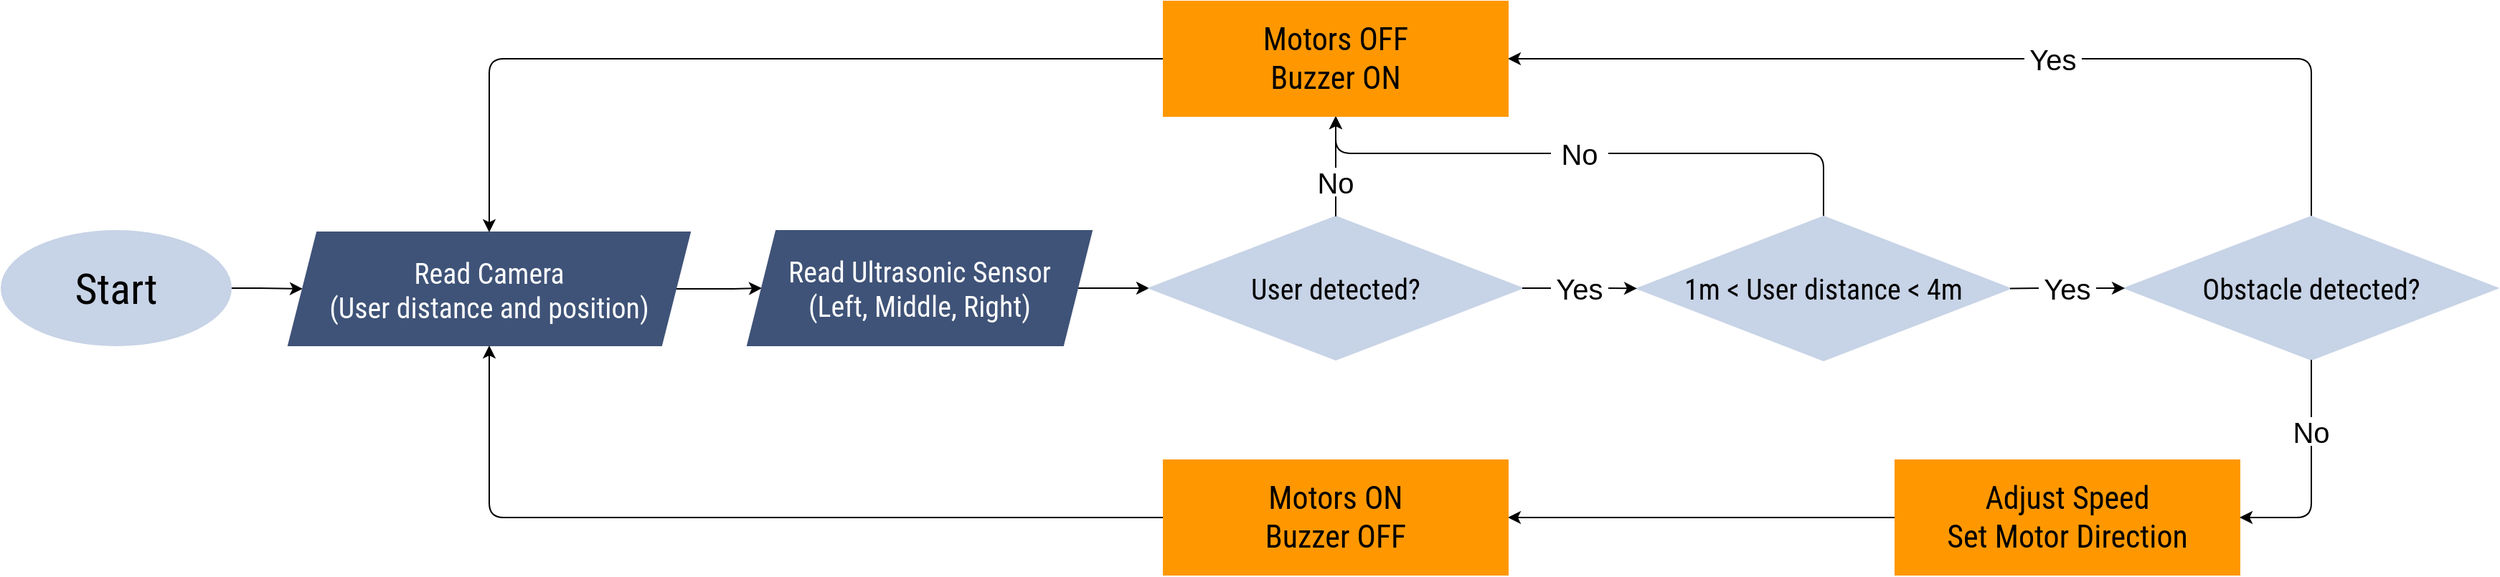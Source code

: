 <mxfile version="14.5.7" type="github">
  <diagram id="eo296pFKSWCKGFNeOVWX" name="Page-1">
    <mxGraphModel dx="2031" dy="1089" grid="1" gridSize="10" guides="1" tooltips="1" connect="1" arrows="1" fold="1" page="1" pageScale="1" pageWidth="2336" pageHeight="1654" math="0" shadow="0">
      <root>
        <mxCell id="0" />
        <mxCell id="1" parent="0" />
        <mxCell id="xRA5tRHXkosrzog23oF8-5" value="" style="edgeStyle=orthogonalEdgeStyle;rounded=0;orthogonalLoop=1;jettySize=auto;html=1;" parent="1" source="xRA5tRHXkosrzog23oF8-3" target="xRA5tRHXkosrzog23oF8-4" edge="1">
          <mxGeometry relative="1" as="geometry" />
        </mxCell>
        <mxCell id="xRA5tRHXkosrzog23oF8-3" value="&lt;font style=&quot;font-size: 30px;&quot;&gt;Start&lt;/font&gt;" style="ellipse;whiteSpace=wrap;html=1;fontSize=30;fontFamily=Roboto Condensed;fontSource=https%3A%2F%2Ffonts.googleapis.com%2Fcss%3Ffamily%3DRoboto%2BCondensed;fillColor=#C7D3E6;strokeColor=#C7D3E6;" parent="1" vertex="1">
          <mxGeometry x="20" y="1340" width="160" height="80" as="geometry" />
        </mxCell>
        <mxCell id="xRA5tRHXkosrzog23oF8-7" value="" style="edgeStyle=orthogonalEdgeStyle;rounded=0;orthogonalLoop=1;jettySize=auto;html=1;entryX=0;entryY=0.5;entryDx=0;entryDy=0;exitX=1;exitY=0.5;exitDx=0;exitDy=0;" parent="1" source="xRA5tRHXkosrzog23oF8-4" target="xRA5tRHXkosrzog23oF8-6" edge="1">
          <mxGeometry relative="1" as="geometry">
            <Array as="points">
              <mxPoint x="530" y="1381" />
            </Array>
          </mxGeometry>
        </mxCell>
        <mxCell id="xRA5tRHXkosrzog23oF8-4" value="Read Camera&lt;br style=&quot;font-size: 20px;&quot;&gt;(User distance and position)" style="shape=parallelogram;perimeter=parallelogramPerimeter;whiteSpace=wrap;html=1;fixedSize=1;fontSize=20;fontFamily=Roboto Condensed;fontSource=https%3A%2F%2Ffonts.googleapis.com%2Fcss%3Ffamily%3DRoboto%2BCondensed;fillColor=#3F5378;strokeColor=#3F5378;fontColor=#FFFFFF;" parent="1" vertex="1">
          <mxGeometry x="220" y="1341" width="280" height="79" as="geometry" />
        </mxCell>
        <mxCell id="xRA5tRHXkosrzog23oF8-9" value="" style="edgeStyle=orthogonalEdgeStyle;rounded=0;orthogonalLoop=1;jettySize=auto;html=1;" parent="1" source="xRA5tRHXkosrzog23oF8-6" target="xRA5tRHXkosrzog23oF8-8" edge="1">
          <mxGeometry relative="1" as="geometry" />
        </mxCell>
        <mxCell id="xRA5tRHXkosrzog23oF8-6" value="Read Ultrasonic Sensor&lt;br style=&quot;font-size: 20px;&quot;&gt;(Left, Middle, Right)" style="shape=parallelogram;perimeter=parallelogramPerimeter;whiteSpace=wrap;html=1;fixedSize=1;fontSize=20;fontFamily=Roboto Condensed;fontSource=https%3A%2F%2Ffonts.googleapis.com%2Fcss%3Ffamily%3DRoboto%2BCondensed;fillColor=#3F5378;strokeColor=#3F5378;fontColor=#FFFFFF;" parent="1" vertex="1">
          <mxGeometry x="540" y="1340" width="240" height="80" as="geometry" />
        </mxCell>
        <mxCell id="xRA5tRHXkosrzog23oF8-8" value="User detected?" style="rhombus;whiteSpace=wrap;html=1;fontSize=20;fontFamily=Roboto Condensed;fontSource=https%3A%2F%2Ffonts.googleapis.com%2Fcss%3Ffamily%3DRoboto%2BCondensed;fillColor=#C7D3E6;strokeColor=#C7D3E6;" parent="1" vertex="1">
          <mxGeometry x="820" y="1330" width="260" height="100" as="geometry" />
        </mxCell>
        <mxCell id="xRA5tRHXkosrzog23oF8-22" style="edgeStyle=orthogonalEdgeStyle;rounded=1;orthogonalLoop=1;jettySize=auto;html=1;entryX=0.5;entryY=0;entryDx=0;entryDy=0;" parent="1" source="xRA5tRHXkosrzog23oF8-15" target="xRA5tRHXkosrzog23oF8-4" edge="1">
          <mxGeometry relative="1" as="geometry">
            <mxPoint x="360" y="1340" as="targetPoint" />
          </mxGeometry>
        </mxCell>
        <mxCell id="xRA5tRHXkosrzog23oF8-15" value="Motors OFF&lt;br style=&quot;font-size: 20px;&quot;&gt;Buzzer ON" style="whiteSpace=wrap;html=1;fontSize=20;fontFamily=Roboto Condensed;fontSource=https%3A%2F%2Ffonts.googleapis.com%2Fcss%3Ffamily%3DRoboto%2BCondensed;fillColor=#FF9800;strokeColor=#FF9800;" parent="1" vertex="1">
          <mxGeometry x="830" y="1180" width="240" height="80" as="geometry" />
        </mxCell>
        <mxCell id="xRA5tRHXkosrzog23oF8-23" style="edgeStyle=orthogonalEdgeStyle;rounded=1;orthogonalLoop=1;jettySize=auto;html=1;exitX=0;exitY=0.5;exitDx=0;exitDy=0;entryX=0.5;entryY=1;entryDx=0;entryDy=0;" parent="1" source="xRA5tRHXkosrzog23oF8-18" target="xRA5tRHXkosrzog23oF8-4" edge="1">
          <mxGeometry relative="1" as="geometry" />
        </mxCell>
        <mxCell id="xRA5tRHXkosrzog23oF8-18" value="Motors ON&lt;br style=&quot;font-size: 20px;&quot;&gt;Buzzer OFF" style="whiteSpace=wrap;html=1;fontSize=20;fontFamily=Roboto Condensed;fontSource=https%3A%2F%2Ffonts.googleapis.com%2Fcss%3Ffamily%3DRoboto%2BCondensed;fillColor=#FF9800;strokeColor=#FF9800;" parent="1" vertex="1">
          <mxGeometry x="830" y="1500" width="240" height="80" as="geometry" />
        </mxCell>
        <mxCell id="xRA5tRHXkosrzog23oF8-21" style="edgeStyle=orthogonalEdgeStyle;rounded=0;orthogonalLoop=1;jettySize=auto;html=1;exitX=0;exitY=0.5;exitDx=0;exitDy=0;entryX=1;entryY=0.5;entryDx=0;entryDy=0;" parent="1" source="xRA5tRHXkosrzog23oF8-19" target="xRA5tRHXkosrzog23oF8-18" edge="1">
          <mxGeometry relative="1" as="geometry" />
        </mxCell>
        <mxCell id="xRA5tRHXkosrzog23oF8-19" value="Adjust Speed&lt;br style=&quot;font-size: 22px;&quot;&gt;Set Motor Direction" style="whiteSpace=wrap;html=1;fontSize=22;fontFamily=Roboto Condensed;fontSource=https%3A%2F%2Ffonts.googleapis.com%2Fcss%3Ffamily%3DRoboto%2BCondensed;fillColor=#FF9800;strokeColor=#FF9800;" parent="1" vertex="1">
          <mxGeometry x="1340" y="1500" width="240" height="80" as="geometry" />
        </mxCell>
        <mxCell id="xRA5tRHXkosrzog23oF8-24" value="Yes" style="text;html=1;align=center;verticalAlign=middle;whiteSpace=wrap;rounded=0;fontSize=20;" parent="1" vertex="1">
          <mxGeometry x="1100" y="1370" width="40" height="20" as="geometry" />
        </mxCell>
        <mxCell id="xRA5tRHXkosrzog23oF8-46" value="Yes" style="text;html=1;align=center;verticalAlign=middle;whiteSpace=wrap;rounded=0;fontSize=20;" parent="1" vertex="1">
          <mxGeometry x="1440" y="1370" width="40" height="20" as="geometry" />
        </mxCell>
        <mxCell id="xRA5tRHXkosrzog23oF8-48" value="Yes" style="text;html=1;align=center;verticalAlign=middle;whiteSpace=wrap;rounded=0;fontSize=20;" parent="1" vertex="1">
          <mxGeometry x="1430" y="1208.75" width="40" height="22.5" as="geometry" />
        </mxCell>
        <mxCell id="xRA5tRHXkosrzog23oF8-58" value="" style="elbow=horizontal;endArrow=classic;html=1;fontFamily=roboto;fontSource=https%3A%2F%2Ffonts.googleapis.com%2Fcss%3Ffamily%3Droboto;fontSize=20;entryX=1;entryY=0.5;entryDx=0;entryDy=0;exitX=0;exitY=0.5;exitDx=0;exitDy=0;" parent="1" source="xRA5tRHXkosrzog23oF8-48" target="xRA5tRHXkosrzog23oF8-15" edge="1">
          <mxGeometry width="50" height="50" relative="1" as="geometry">
            <mxPoint x="1430" y="1212.5" as="sourcePoint" />
            <mxPoint x="1540" y="1175" as="targetPoint" />
          </mxGeometry>
        </mxCell>
        <mxCell id="iL8zrg1tameDn-isLObT-1" value="" style="endArrow=none;html=1;entryX=0.5;entryY=0;entryDx=0;entryDy=0;rounded=1;exitX=1;exitY=0.5;exitDx=0;exitDy=0;" parent="1" source="xRA5tRHXkosrzog23oF8-48" target="bF-JIVJtuntd-KFYGg1B-3" edge="1">
          <mxGeometry width="50" height="50" relative="1" as="geometry">
            <mxPoint x="1660" y="1184" as="sourcePoint" />
            <mxPoint x="1695" y="1333" as="targetPoint" />
            <Array as="points">
              <mxPoint x="1540" y="1220" />
              <mxPoint x="1630" y="1220" />
            </Array>
          </mxGeometry>
        </mxCell>
        <mxCell id="iL8zrg1tameDn-isLObT-5" value="No" style="text;html=1;align=center;verticalAlign=middle;whiteSpace=wrap;rounded=0;fontSize=20;" parent="1" vertex="1">
          <mxGeometry x="1100" y="1276" width="40" height="20" as="geometry" />
        </mxCell>
        <mxCell id="iL8zrg1tameDn-isLObT-6" value="No" style="text;html=1;align=center;verticalAlign=middle;whiteSpace=wrap;rounded=0;fontSize=20;" parent="1" vertex="1">
          <mxGeometry x="930" y="1296" width="40" height="20" as="geometry" />
        </mxCell>
        <mxCell id="iL8zrg1tameDn-isLObT-8" value="" style="endArrow=none;html=1;entryX=0.5;entryY=0;entryDx=0;entryDy=0;exitX=1;exitY=0.5;exitDx=0;exitDy=0;" parent="1" source="iL8zrg1tameDn-isLObT-5" target="bF-JIVJtuntd-KFYGg1B-1" edge="1">
          <mxGeometry width="50" height="50" relative="1" as="geometry">
            <mxPoint x="1250" y="1266" as="sourcePoint" />
            <mxPoint x="1430" y="1338.5" as="targetPoint" />
            <Array as="points">
              <mxPoint x="1290" y="1286" />
              <mxPoint x="1290" y="1310" />
            </Array>
          </mxGeometry>
        </mxCell>
        <mxCell id="iL8zrg1tameDn-isLObT-9" value="" style="edgeStyle=segmentEdgeStyle;endArrow=classic;html=1;entryX=0.5;entryY=1;entryDx=0;entryDy=0;exitX=0;exitY=0.5;exitDx=0;exitDy=0;" parent="1" source="iL8zrg1tameDn-isLObT-5" target="xRA5tRHXkosrzog23oF8-15" edge="1">
          <mxGeometry width="50" height="50" relative="1" as="geometry">
            <mxPoint x="1110" y="1311" as="sourcePoint" />
            <mxPoint x="1160" y="1261" as="targetPoint" />
          </mxGeometry>
        </mxCell>
        <mxCell id="iL8zrg1tameDn-isLObT-11" value="" style="endArrow=classic;html=1;exitX=0.5;exitY=0;exitDx=0;exitDy=0;entryX=0.5;entryY=1;entryDx=0;entryDy=0;" parent="1" source="iL8zrg1tameDn-isLObT-6" target="xRA5tRHXkosrzog23oF8-15" edge="1">
          <mxGeometry width="50" height="50" relative="1" as="geometry">
            <mxPoint x="1080" y="1266" as="sourcePoint" />
            <mxPoint x="1130" y="1216" as="targetPoint" />
          </mxGeometry>
        </mxCell>
        <mxCell id="bF-JIVJtuntd-KFYGg1B-1" value="1m &amp;lt; User distance &amp;lt; 4m" style="rhombus;whiteSpace=wrap;html=1;fontSize=20;fontFamily=Roboto Condensed;fontSource=https%3A%2F%2Ffonts.googleapis.com%2Fcss%3Ffamily%3DRoboto%2BCondensed;fillColor=#C7D3E6;strokeColor=#C7D3E6;" vertex="1" parent="1">
          <mxGeometry x="1160" y="1330" width="260" height="100.5" as="geometry" />
        </mxCell>
        <mxCell id="bF-JIVJtuntd-KFYGg1B-3" value="Obstacle detected?" style="rhombus;whiteSpace=wrap;html=1;fontSize=20;fontFamily=Roboto Condensed;fontSource=https%3A%2F%2Ffonts.googleapis.com%2Fcss%3Ffamily%3DRoboto%2BCondensed;fillColor=#C7D3E6;strokeColor=#C7D3E6;" vertex="1" parent="1">
          <mxGeometry x="1500" y="1330" width="260" height="100" as="geometry" />
        </mxCell>
        <mxCell id="bF-JIVJtuntd-KFYGg1B-4" value="" style="endArrow=none;html=1;fontSize=38;fontColor=#FFFFFF;entryX=0.5;entryY=1;entryDx=0;entryDy=0;exitX=0.5;exitY=0;exitDx=0;exitDy=0;" edge="1" parent="1" source="xRA5tRHXkosrzog23oF8-8" target="iL8zrg1tameDn-isLObT-6">
          <mxGeometry width="50" height="50" relative="1" as="geometry">
            <mxPoint x="800" y="1310" as="sourcePoint" />
            <mxPoint x="850" y="1260" as="targetPoint" />
          </mxGeometry>
        </mxCell>
        <mxCell id="bF-JIVJtuntd-KFYGg1B-5" value="" style="endArrow=none;html=1;fontSize=38;fontColor=#FFFFFF;entryX=0;entryY=0.5;entryDx=0;entryDy=0;exitX=1;exitY=0.5;exitDx=0;exitDy=0;" edge="1" parent="1" source="xRA5tRHXkosrzog23oF8-8" target="xRA5tRHXkosrzog23oF8-24">
          <mxGeometry width="50" height="50" relative="1" as="geometry">
            <mxPoint x="960" y="1340" as="sourcePoint" />
            <mxPoint x="960" y="1326" as="targetPoint" />
          </mxGeometry>
        </mxCell>
        <mxCell id="bF-JIVJtuntd-KFYGg1B-6" value="" style="endArrow=classic;html=1;fontSize=38;fontColor=#FFFFFF;entryX=0;entryY=0.5;entryDx=0;entryDy=0;exitX=1;exitY=0.5;exitDx=0;exitDy=0;" edge="1" parent="1" source="xRA5tRHXkosrzog23oF8-24" target="bF-JIVJtuntd-KFYGg1B-1">
          <mxGeometry width="50" height="50" relative="1" as="geometry">
            <mxPoint x="1090" y="1420" as="sourcePoint" />
            <mxPoint x="1140" y="1370" as="targetPoint" />
          </mxGeometry>
        </mxCell>
        <mxCell id="bF-JIVJtuntd-KFYGg1B-10" value="" style="endArrow=none;html=1;fontSize=38;fontColor=#FFFFFF;entryX=0;entryY=0.5;entryDx=0;entryDy=0;exitX=1;exitY=0.5;exitDx=0;exitDy=0;" edge="1" parent="1" source="bF-JIVJtuntd-KFYGg1B-1" target="xRA5tRHXkosrzog23oF8-46">
          <mxGeometry width="50" height="50" relative="1" as="geometry">
            <mxPoint x="1400" y="1400" as="sourcePoint" />
            <mxPoint x="1450" y="1350" as="targetPoint" />
          </mxGeometry>
        </mxCell>
        <mxCell id="bF-JIVJtuntd-KFYGg1B-11" value="" style="endArrow=classic;html=1;fontSize=38;fontColor=#FFFFFF;entryX=0;entryY=0.5;entryDx=0;entryDy=0;exitX=1;exitY=0.5;exitDx=0;exitDy=0;" edge="1" parent="1" source="xRA5tRHXkosrzog23oF8-46" target="bF-JIVJtuntd-KFYGg1B-3">
          <mxGeometry width="50" height="50" relative="1" as="geometry">
            <mxPoint x="1400" y="1400" as="sourcePoint" />
            <mxPoint x="1450" y="1350" as="targetPoint" />
          </mxGeometry>
        </mxCell>
        <mxCell id="bF-JIVJtuntd-KFYGg1B-14" value="" style="endArrow=classic;html=1;fontSize=38;fontColor=#FFFFFF;entryX=1;entryY=0.5;entryDx=0;entryDy=0;exitX=0.5;exitY=1;exitDx=0;exitDy=0;" edge="1" parent="1" source="bF-JIVJtuntd-KFYGg1B-3" target="xRA5tRHXkosrzog23oF8-19">
          <mxGeometry width="50" height="50" relative="1" as="geometry">
            <mxPoint x="1400" y="1440" as="sourcePoint" />
            <mxPoint x="1450" y="1390" as="targetPoint" />
            <Array as="points">
              <mxPoint x="1630" y="1540" />
            </Array>
          </mxGeometry>
        </mxCell>
        <mxCell id="bF-JIVJtuntd-KFYGg1B-15" value="No" style="text;html=1;align=center;verticalAlign=middle;whiteSpace=wrap;rounded=0;fontSize=20;fillColor=#FFFFFF;" vertex="1" parent="1">
          <mxGeometry x="1610" y="1470" width="40" height="20" as="geometry" />
        </mxCell>
        <mxCell id="bF-JIVJtuntd-KFYGg1B-16" value="Motors ON&lt;br style=&quot;font-size: 22px;&quot;&gt;Buzzer OFF" style="whiteSpace=wrap;html=1;fontSize=22;fontFamily=Roboto Condensed;fontSource=https%3A%2F%2Ffonts.googleapis.com%2Fcss%3Ffamily%3DRoboto%2BCondensed;fillColor=#FF9800;strokeColor=#FF9800;" vertex="1" parent="1">
          <mxGeometry x="830" y="1500" width="240" height="80" as="geometry" />
        </mxCell>
        <mxCell id="bF-JIVJtuntd-KFYGg1B-17" value="Motors OFF&lt;br style=&quot;font-size: 22px;&quot;&gt;Buzzer ON" style="whiteSpace=wrap;html=1;fontSize=22;fontFamily=Roboto Condensed;fontSource=https%3A%2F%2Ffonts.googleapis.com%2Fcss%3Ffamily%3DRoboto%2BCondensed;fillColor=#FF9800;strokeColor=#FF9800;" vertex="1" parent="1">
          <mxGeometry x="830" y="1180" width="240" height="80" as="geometry" />
        </mxCell>
      </root>
    </mxGraphModel>
  </diagram>
</mxfile>
